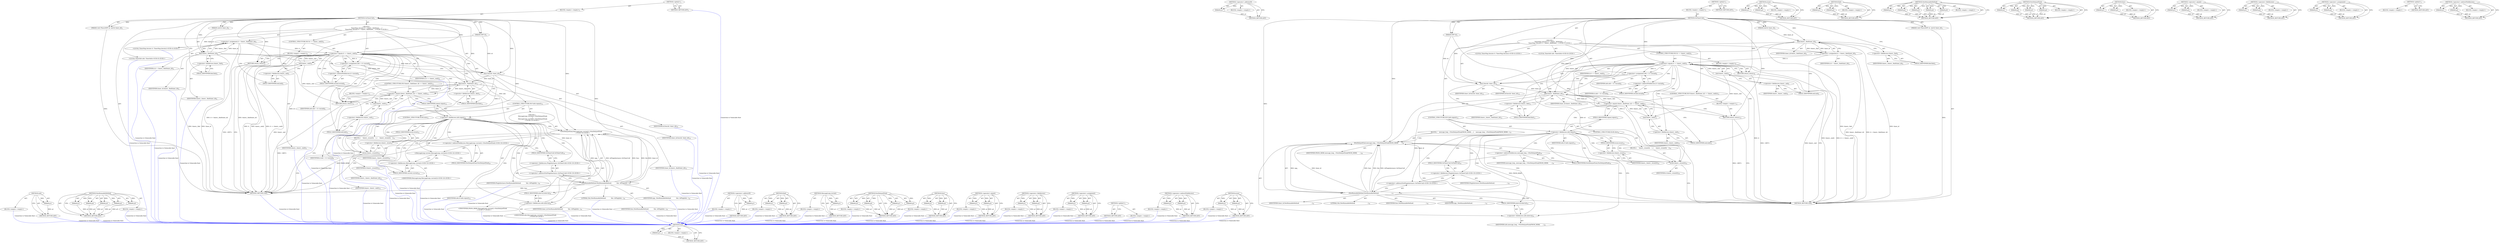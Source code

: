 digraph "erase" {
vulnerable_126 [label=<(METHOD,end)>];
vulnerable_127 [label=<(PARAM,p1)>];
vulnerable_128 [label=<(BLOCK,&lt;empty&gt;,&lt;empty&gt;)>];
vulnerable_129 [label=<(METHOD_RETURN,ANY)>];
vulnerable_155 [label=<(METHOD,&lt;operator&gt;.addressOf)>];
vulnerable_156 [label=<(PARAM,p1)>];
vulnerable_157 [label=<(BLOCK,&lt;empty&gt;,&lt;empty&gt;)>];
vulnerable_158 [label=<(METHOD_RETURN,ANY)>];
vulnerable_6 [label=<(METHOD,&lt;global&gt;)<SUB>1</SUB>>];
vulnerable_7 [label=<(BLOCK,&lt;empty&gt;,&lt;empty&gt;)<SUB>1</SUB>>];
vulnerable_8 [label=<(METHOD,OnTimerCall)<SUB>1</SUB>>];
vulnerable_9 [label=<(PARAM,void (*func)(NPP id, uint32 timer_id))<SUB>1</SUB>>];
vulnerable_10 [label=<(PARAM,NPP id)<SUB>2</SUB>>];
vulnerable_11 [label=<(PARAM,uint32 timer_id)<SUB>3</SUB>>];
vulnerable_12 [label="<(BLOCK,{
  TimerMap::iterator it = timers_.find(timer_...,{
  TimerMap::iterator it = timers_.find(timer_...)<SUB>3</SUB>>"];
vulnerable_13 [label="<(LOCAL,TimerMap.iterator it: TimerMap.iterator)<SUB>4</SUB>>"];
vulnerable_14 [label=<(&lt;operator&gt;.assignment,it = timers_.find(timer_id))<SUB>4</SUB>>];
vulnerable_15 [label=<(IDENTIFIER,it,it = timers_.find(timer_id))<SUB>4</SUB>>];
vulnerable_16 [label=<(find,timers_.find(timer_id))<SUB>4</SUB>>];
vulnerable_17 [label=<(&lt;operator&gt;.fieldAccess,timers_.find)<SUB>4</SUB>>];
vulnerable_18 [label=<(IDENTIFIER,timers_,timers_.find(timer_id))<SUB>4</SUB>>];
vulnerable_19 [label=<(FIELD_IDENTIFIER,find,find)<SUB>4</SUB>>];
vulnerable_20 [label=<(IDENTIFIER,timer_id,timers_.find(timer_id))<SUB>4</SUB>>];
vulnerable_21 [label=<(CONTROL_STRUCTURE,IF,if (it == timers_.end()))<SUB>5</SUB>>];
vulnerable_22 [label=<(&lt;operator&gt;.equals,it == timers_.end())<SUB>5</SUB>>];
vulnerable_23 [label=<(IDENTIFIER,it,it == timers_.end())<SUB>5</SUB>>];
vulnerable_24 [label=<(end,timers_.end())<SUB>5</SUB>>];
vulnerable_25 [label=<(&lt;operator&gt;.fieldAccess,timers_.end)<SUB>5</SUB>>];
vulnerable_26 [label=<(IDENTIFIER,timers_,timers_.end())<SUB>5</SUB>>];
vulnerable_27 [label=<(FIELD_IDENTIFIER,end,end)<SUB>5</SUB>>];
vulnerable_28 [label=<(BLOCK,&lt;empty&gt;,&lt;empty&gt;)<SUB>6</SUB>>];
vulnerable_29 [label=<(RETURN,return;,return;)<SUB>6</SUB>>];
vulnerable_30 [label="<(LOCAL,TimerInfo info: TimerInfo)<SUB>8</SUB>>"];
vulnerable_31 [label=<(&lt;operator&gt;.assignment,info = it-&gt;second)<SUB>8</SUB>>];
vulnerable_32 [label=<(IDENTIFIER,info,info = it-&gt;second)<SUB>8</SUB>>];
vulnerable_33 [label=<(&lt;operator&gt;.indirectFieldAccess,it-&gt;second)<SUB>8</SUB>>];
vulnerable_34 [label=<(IDENTIFIER,it,info = it-&gt;second)<SUB>8</SUB>>];
vulnerable_35 [label=<(FIELD_IDENTIFIER,second,second)<SUB>8</SUB>>];
vulnerable_36 [label=<(func,func(id, timer_id))<SUB>10</SUB>>];
vulnerable_37 [label=<(IDENTIFIER,id,func(id, timer_id))<SUB>10</SUB>>];
vulnerable_38 [label=<(IDENTIFIER,timer_id,func(id, timer_id))<SUB>10</SUB>>];
vulnerable_39 [label=<(CONTROL_STRUCTURE,IF,if (timers_.find(timer_id) == timers_.end()))<SUB>12</SUB>>];
vulnerable_40 [label=<(&lt;operator&gt;.equals,timers_.find(timer_id) == timers_.end())<SUB>12</SUB>>];
vulnerable_41 [label=<(find,timers_.find(timer_id))<SUB>12</SUB>>];
vulnerable_42 [label=<(&lt;operator&gt;.fieldAccess,timers_.find)<SUB>12</SUB>>];
vulnerable_43 [label=<(IDENTIFIER,timers_,timers_.find(timer_id))<SUB>12</SUB>>];
vulnerable_44 [label=<(FIELD_IDENTIFIER,find,find)<SUB>12</SUB>>];
vulnerable_45 [label=<(IDENTIFIER,timer_id,timers_.find(timer_id))<SUB>12</SUB>>];
vulnerable_46 [label=<(end,timers_.end())<SUB>12</SUB>>];
vulnerable_47 [label=<(&lt;operator&gt;.fieldAccess,timers_.end)<SUB>12</SUB>>];
vulnerable_48 [label=<(IDENTIFIER,timers_,timers_.end())<SUB>12</SUB>>];
vulnerable_49 [label=<(FIELD_IDENTIFIER,end,end)<SUB>12</SUB>>];
vulnerable_50 [label=<(BLOCK,&lt;empty&gt;,&lt;empty&gt;)<SUB>13</SUB>>];
vulnerable_51 [label=<(RETURN,return;,return;)<SUB>13</SUB>>];
vulnerable_52 [label=<(CONTROL_STRUCTURE,IF,if (info.repeat))<SUB>15</SUB>>];
vulnerable_53 [label=<(&lt;operator&gt;.fieldAccess,info.repeat)<SUB>15</SUB>>];
vulnerable_54 [label=<(IDENTIFIER,info,if (info.repeat))<SUB>15</SUB>>];
vulnerable_55 [label=<(FIELD_IDENTIFIER,repeat,repeat)<SUB>15</SUB>>];
vulnerable_56 [label=<(BLOCK,{
    message_loop_-&gt;PostDelayedTask(FROM_HERE,...,{
    message_loop_-&gt;PostDelayedTask(FROM_HERE,...)<SUB>15</SUB>>];
vulnerable_57 [label=<(PostDelayedTask,message_loop_-&gt;PostDelayedTask(FROM_HERE,
     ...)<SUB>16</SUB>>];
vulnerable_58 [label=<(&lt;operator&gt;.indirectFieldAccess,message_loop_-&gt;PostDelayedTask)<SUB>16</SUB>>];
vulnerable_59 [label=<(IDENTIFIER,message_loop_,message_loop_-&gt;PostDelayedTask(FROM_HERE,
     ...)<SUB>16</SUB>>];
vulnerable_60 [label=<(FIELD_IDENTIFIER,PostDelayedTask,PostDelayedTask)<SUB>16</SUB>>];
vulnerable_61 [label=<(IDENTIFIER,FROM_HERE,message_loop_-&gt;PostDelayedTask(FROM_HERE,
     ...)<SUB>16</SUB>>];
vulnerable_62 [label=<(NewRunnableMethod,NewRunnableMethod(
                            ...)<SUB>17</SUB>>];
vulnerable_63 [label=<(LITERAL,this,NewRunnableMethod(
                            ...)<SUB>18</SUB>>];
vulnerable_64 [label="<(&lt;operator&gt;.addressOf,&amp;PluginInstance::OnTimerCall)<SUB>19</SUB>>"];
vulnerable_65 [label="<(&lt;operator&gt;.fieldAccess,PluginInstance::OnTimerCall)<SUB>19</SUB>>"];
vulnerable_66 [label=<(IDENTIFIER,PluginInstance,NewRunnableMethod(
                            ...)<SUB>19</SUB>>];
vulnerable_67 [label=<(FIELD_IDENTIFIER,OnTimerCall,OnTimerCall)<SUB>19</SUB>>];
vulnerable_68 [label=<(IDENTIFIER,func,NewRunnableMethod(
                            ...)<SUB>20</SUB>>];
vulnerable_69 [label=<(IDENTIFIER,npp_,NewRunnableMethod(
                            ...)<SUB>21</SUB>>];
vulnerable_70 [label=<(IDENTIFIER,timer_id,NewRunnableMethod(
                            ...)<SUB>22</SUB>>];
vulnerable_71 [label=<(&lt;operator&gt;.fieldAccess,info.interval)<SUB>23</SUB>>];
vulnerable_72 [label=<(IDENTIFIER,info,message_loop_-&gt;PostDelayedTask(FROM_HERE,
     ...)<SUB>23</SUB>>];
vulnerable_73 [label=<(FIELD_IDENTIFIER,interval,interval)<SUB>23</SUB>>];
vulnerable_74 [label=<(CONTROL_STRUCTURE,ELSE,else)<SUB>24</SUB>>];
vulnerable_75 [label=<(BLOCK,{
     timers_.erase(it);
   },{
     timers_.erase(it);
   })<SUB>24</SUB>>];
vulnerable_76 [label=<(erase,timers_.erase(it))<SUB>25</SUB>>];
vulnerable_77 [label=<(&lt;operator&gt;.fieldAccess,timers_.erase)<SUB>25</SUB>>];
vulnerable_78 [label=<(IDENTIFIER,timers_,timers_.erase(it))<SUB>25</SUB>>];
vulnerable_79 [label=<(FIELD_IDENTIFIER,erase,erase)<SUB>25</SUB>>];
vulnerable_80 [label=<(IDENTIFIER,it,timers_.erase(it))<SUB>25</SUB>>];
vulnerable_81 [label=<(METHOD_RETURN,void)<SUB>1</SUB>>];
vulnerable_83 [label=<(METHOD_RETURN,ANY)<SUB>1</SUB>>];
vulnerable_159 [label=<(METHOD,erase)>];
vulnerable_160 [label=<(PARAM,p1)>];
vulnerable_161 [label=<(PARAM,p2)>];
vulnerable_162 [label=<(BLOCK,&lt;empty&gt;,&lt;empty&gt;)>];
vulnerable_163 [label=<(METHOD_RETURN,ANY)>];
vulnerable_111 [label=<(METHOD,find)>];
vulnerable_112 [label=<(PARAM,p1)>];
vulnerable_113 [label=<(PARAM,p2)>];
vulnerable_114 [label=<(BLOCK,&lt;empty&gt;,&lt;empty&gt;)>];
vulnerable_115 [label=<(METHOD_RETURN,ANY)>];
vulnerable_147 [label=<(METHOD,NewRunnableMethod)>];
vulnerable_148 [label=<(PARAM,p1)>];
vulnerable_149 [label=<(PARAM,p2)>];
vulnerable_150 [label=<(PARAM,p3)>];
vulnerable_151 [label=<(PARAM,p4)>];
vulnerable_152 [label=<(PARAM,p5)>];
vulnerable_153 [label=<(BLOCK,&lt;empty&gt;,&lt;empty&gt;)>];
vulnerable_154 [label=<(METHOD_RETURN,ANY)>];
vulnerable_140 [label=<(METHOD,PostDelayedTask)>];
vulnerable_141 [label=<(PARAM,p1)>];
vulnerable_142 [label=<(PARAM,p2)>];
vulnerable_143 [label=<(PARAM,p3)>];
vulnerable_144 [label=<(PARAM,p4)>];
vulnerable_145 [label=<(BLOCK,&lt;empty&gt;,&lt;empty&gt;)>];
vulnerable_146 [label=<(METHOD_RETURN,ANY)>];
vulnerable_135 [label=<(METHOD,func)>];
vulnerable_136 [label=<(PARAM,p1)>];
vulnerable_137 [label=<(PARAM,p2)>];
vulnerable_138 [label=<(BLOCK,&lt;empty&gt;,&lt;empty&gt;)>];
vulnerable_139 [label=<(METHOD_RETURN,ANY)>];
vulnerable_121 [label=<(METHOD,&lt;operator&gt;.equals)>];
vulnerable_122 [label=<(PARAM,p1)>];
vulnerable_123 [label=<(PARAM,p2)>];
vulnerable_124 [label=<(BLOCK,&lt;empty&gt;,&lt;empty&gt;)>];
vulnerable_125 [label=<(METHOD_RETURN,ANY)>];
vulnerable_116 [label=<(METHOD,&lt;operator&gt;.fieldAccess)>];
vulnerable_117 [label=<(PARAM,p1)>];
vulnerable_118 [label=<(PARAM,p2)>];
vulnerable_119 [label=<(BLOCK,&lt;empty&gt;,&lt;empty&gt;)>];
vulnerable_120 [label=<(METHOD_RETURN,ANY)>];
vulnerable_106 [label=<(METHOD,&lt;operator&gt;.assignment)>];
vulnerable_107 [label=<(PARAM,p1)>];
vulnerable_108 [label=<(PARAM,p2)>];
vulnerable_109 [label=<(BLOCK,&lt;empty&gt;,&lt;empty&gt;)>];
vulnerable_110 [label=<(METHOD_RETURN,ANY)>];
vulnerable_100 [label=<(METHOD,&lt;global&gt;)<SUB>1</SUB>>];
vulnerable_101 [label=<(BLOCK,&lt;empty&gt;,&lt;empty&gt;)>];
vulnerable_102 [label=<(METHOD_RETURN,ANY)>];
vulnerable_130 [label=<(METHOD,&lt;operator&gt;.indirectFieldAccess)>];
vulnerable_131 [label=<(PARAM,p1)>];
vulnerable_132 [label=<(PARAM,p2)>];
vulnerable_133 [label=<(BLOCK,&lt;empty&gt;,&lt;empty&gt;)>];
vulnerable_134 [label=<(METHOD_RETURN,ANY)>];
fixed_129 [label=<(METHOD,end)>];
fixed_130 [label=<(PARAM,p1)>];
fixed_131 [label=<(BLOCK,&lt;empty&gt;,&lt;empty&gt;)>];
fixed_132 [label=<(METHOD_RETURN,ANY)>];
fixed_154 [label=<(METHOD,NewRunnableMethod)>];
fixed_155 [label=<(PARAM,p1)>];
fixed_156 [label=<(PARAM,p2)>];
fixed_157 [label=<(PARAM,p3)>];
fixed_158 [label=<(PARAM,p4)>];
fixed_159 [label=<(PARAM,p5)>];
fixed_160 [label=<(BLOCK,&lt;empty&gt;,&lt;empty&gt;)>];
fixed_161 [label=<(METHOD_RETURN,ANY)>];
fixed_6 [label=<(METHOD,&lt;global&gt;)<SUB>1</SUB>>];
fixed_7 [label=<(BLOCK,&lt;empty&gt;,&lt;empty&gt;)<SUB>1</SUB>>];
fixed_8 [label=<(METHOD,OnTimerCall)<SUB>1</SUB>>];
fixed_9 [label=<(PARAM,void (*func)(NPP id, uint32 timer_id))<SUB>1</SUB>>];
fixed_10 [label=<(PARAM,NPP id)<SUB>2</SUB>>];
fixed_11 [label=<(PARAM,uint32 timer_id)<SUB>3</SUB>>];
fixed_12 [label="<(BLOCK,{
  TimerMap::iterator it = timers_.find(timer_...,{
  TimerMap::iterator it = timers_.find(timer_...)<SUB>3</SUB>>"];
fixed_13 [label="<(LOCAL,TimerMap.iterator it: TimerMap.iterator)<SUB>4</SUB>>"];
fixed_14 [label=<(&lt;operator&gt;.assignment,it = timers_.find(timer_id))<SUB>4</SUB>>];
fixed_15 [label=<(IDENTIFIER,it,it = timers_.find(timer_id))<SUB>4</SUB>>];
fixed_16 [label=<(find,timers_.find(timer_id))<SUB>4</SUB>>];
fixed_17 [label=<(&lt;operator&gt;.fieldAccess,timers_.find)<SUB>4</SUB>>];
fixed_18 [label=<(IDENTIFIER,timers_,timers_.find(timer_id))<SUB>4</SUB>>];
fixed_19 [label=<(FIELD_IDENTIFIER,find,find)<SUB>4</SUB>>];
fixed_20 [label=<(IDENTIFIER,timer_id,timers_.find(timer_id))<SUB>4</SUB>>];
fixed_21 [label=<(CONTROL_STRUCTURE,IF,if (it == timers_.end()))<SUB>5</SUB>>];
fixed_22 [label=<(&lt;operator&gt;.equals,it == timers_.end())<SUB>5</SUB>>];
fixed_23 [label=<(IDENTIFIER,it,it == timers_.end())<SUB>5</SUB>>];
fixed_24 [label=<(end,timers_.end())<SUB>5</SUB>>];
fixed_25 [label=<(&lt;operator&gt;.fieldAccess,timers_.end)<SUB>5</SUB>>];
fixed_26 [label=<(IDENTIFIER,timers_,timers_.end())<SUB>5</SUB>>];
fixed_27 [label=<(FIELD_IDENTIFIER,end,end)<SUB>5</SUB>>];
fixed_28 [label=<(BLOCK,&lt;empty&gt;,&lt;empty&gt;)<SUB>6</SUB>>];
fixed_29 [label=<(RETURN,return;,return;)<SUB>6</SUB>>];
fixed_30 [label="<(LOCAL,TimerInfo info: TimerInfo)<SUB>8</SUB>>"];
fixed_31 [label=<(&lt;operator&gt;.assignment,info = it-&gt;second)<SUB>8</SUB>>];
fixed_32 [label=<(IDENTIFIER,info,info = it-&gt;second)<SUB>8</SUB>>];
fixed_33 [label=<(&lt;operator&gt;.indirectFieldAccess,it-&gt;second)<SUB>8</SUB>>];
fixed_34 [label=<(IDENTIFIER,it,info = it-&gt;second)<SUB>8</SUB>>];
fixed_35 [label=<(FIELD_IDENTIFIER,second,second)<SUB>8</SUB>>];
fixed_36 [label=<(func,func(id, timer_id))<SUB>10</SUB>>];
fixed_37 [label=<(IDENTIFIER,id,func(id, timer_id))<SUB>10</SUB>>];
fixed_38 [label=<(IDENTIFIER,timer_id,func(id, timer_id))<SUB>10</SUB>>];
fixed_39 [label=<(CONTROL_STRUCTURE,IF,if (timers_.find(timer_id) == timers_.end()))<SUB>12</SUB>>];
fixed_40 [label=<(&lt;operator&gt;.equals,timers_.find(timer_id) == timers_.end())<SUB>12</SUB>>];
fixed_41 [label=<(find,timers_.find(timer_id))<SUB>12</SUB>>];
fixed_42 [label=<(&lt;operator&gt;.fieldAccess,timers_.find)<SUB>12</SUB>>];
fixed_43 [label=<(IDENTIFIER,timers_,timers_.find(timer_id))<SUB>12</SUB>>];
fixed_44 [label=<(FIELD_IDENTIFIER,find,find)<SUB>12</SUB>>];
fixed_45 [label=<(IDENTIFIER,timer_id,timers_.find(timer_id))<SUB>12</SUB>>];
fixed_46 [label=<(end,timers_.end())<SUB>12</SUB>>];
fixed_47 [label=<(&lt;operator&gt;.fieldAccess,timers_.end)<SUB>12</SUB>>];
fixed_48 [label=<(IDENTIFIER,timers_,timers_.end())<SUB>12</SUB>>];
fixed_49 [label=<(FIELD_IDENTIFIER,end,end)<SUB>12</SUB>>];
fixed_50 [label=<(BLOCK,&lt;empty&gt;,&lt;empty&gt;)<SUB>13</SUB>>];
fixed_51 [label=<(RETURN,return;,return;)<SUB>13</SUB>>];
fixed_52 [label=<(CONTROL_STRUCTURE,IF,if (info.repeat))<SUB>15</SUB>>];
fixed_53 [label=<(&lt;operator&gt;.fieldAccess,info.repeat)<SUB>15</SUB>>];
fixed_54 [label=<(IDENTIFIER,info,if (info.repeat))<SUB>15</SUB>>];
fixed_55 [label=<(FIELD_IDENTIFIER,repeat,repeat)<SUB>15</SUB>>];
fixed_56 [label="<(BLOCK,{
    MessageLoop::current()-&gt;PostDelayedTask(
...,{
    MessageLoop::current()-&gt;PostDelayedTask(
...)<SUB>15</SUB>>"];
fixed_57 [label="<(PostDelayedTask,MessageLoop::current()-&gt;PostDelayedTask(
      ...)<SUB>16</SUB>>"];
fixed_58 [label="<(&lt;operator&gt;.indirectFieldAccess,MessageLoop::current()-&gt;PostDelayedTask)<SUB>16</SUB>>"];
fixed_59 [label="<(MessageLoop.current,MessageLoop::current())<SUB>16</SUB>>"];
fixed_60 [label="<(&lt;operator&gt;.fieldAccess,MessageLoop::current)<SUB>16</SUB>>"];
fixed_61 [label="<(IDENTIFIER,MessageLoop,MessageLoop::current())<SUB>16</SUB>>"];
fixed_62 [label=<(FIELD_IDENTIFIER,current,current)<SUB>16</SUB>>];
fixed_63 [label=<(FIELD_IDENTIFIER,PostDelayedTask,PostDelayedTask)<SUB>16</SUB>>];
fixed_64 [label="<(IDENTIFIER,FROM_HERE,MessageLoop::current()-&gt;PostDelayedTask(
      ...)<SUB>17</SUB>>"];
fixed_65 [label=<(NewRunnableMethod,NewRunnableMethod(
            this, &amp;PluginIns...)<SUB>18</SUB>>];
fixed_66 [label=<(LITERAL,this,NewRunnableMethod(
            this, &amp;PluginIns...)<SUB>19</SUB>>];
fixed_67 [label="<(&lt;operator&gt;.addressOf,&amp;PluginInstance::OnTimerCall)<SUB>19</SUB>>"];
fixed_68 [label="<(&lt;operator&gt;.fieldAccess,PluginInstance::OnTimerCall)<SUB>19</SUB>>"];
fixed_69 [label=<(IDENTIFIER,PluginInstance,NewRunnableMethod(
            this, &amp;PluginIns...)<SUB>19</SUB>>];
fixed_70 [label=<(FIELD_IDENTIFIER,OnTimerCall,OnTimerCall)<SUB>19</SUB>>];
fixed_71 [label=<(IDENTIFIER,func,NewRunnableMethod(
            this, &amp;PluginIns...)<SUB>19</SUB>>];
fixed_72 [label=<(IDENTIFIER,npp_,NewRunnableMethod(
            this, &amp;PluginIns...)<SUB>19</SUB>>];
fixed_73 [label=<(IDENTIFIER,timer_id,NewRunnableMethod(
            this, &amp;PluginIns...)<SUB>19</SUB>>];
fixed_74 [label=<(&lt;operator&gt;.fieldAccess,info.interval)<SUB>20</SUB>>];
fixed_75 [label="<(IDENTIFIER,info,MessageLoop::current()-&gt;PostDelayedTask(
      ...)<SUB>20</SUB>>"];
fixed_76 [label=<(FIELD_IDENTIFIER,interval,interval)<SUB>20</SUB>>];
fixed_77 [label=<(CONTROL_STRUCTURE,ELSE,else)<SUB>21</SUB>>];
fixed_78 [label=<(BLOCK,{
     timers_.erase(it);
   },{
     timers_.erase(it);
   })<SUB>21</SUB>>];
fixed_79 [label=<(erase,timers_.erase(it))<SUB>22</SUB>>];
fixed_80 [label=<(&lt;operator&gt;.fieldAccess,timers_.erase)<SUB>22</SUB>>];
fixed_81 [label=<(IDENTIFIER,timers_,timers_.erase(it))<SUB>22</SUB>>];
fixed_82 [label=<(FIELD_IDENTIFIER,erase,erase)<SUB>22</SUB>>];
fixed_83 [label=<(IDENTIFIER,it,timers_.erase(it))<SUB>22</SUB>>];
fixed_84 [label=<(METHOD_RETURN,void)<SUB>1</SUB>>];
fixed_86 [label=<(METHOD_RETURN,ANY)<SUB>1</SUB>>];
fixed_162 [label=<(METHOD,&lt;operator&gt;.addressOf)>];
fixed_163 [label=<(PARAM,p1)>];
fixed_164 [label=<(BLOCK,&lt;empty&gt;,&lt;empty&gt;)>];
fixed_165 [label=<(METHOD_RETURN,ANY)>];
fixed_114 [label=<(METHOD,find)>];
fixed_115 [label=<(PARAM,p1)>];
fixed_116 [label=<(PARAM,p2)>];
fixed_117 [label=<(BLOCK,&lt;empty&gt;,&lt;empty&gt;)>];
fixed_118 [label=<(METHOD_RETURN,ANY)>];
fixed_150 [label=<(METHOD,MessageLoop.current)>];
fixed_151 [label=<(PARAM,p1)>];
fixed_152 [label=<(BLOCK,&lt;empty&gt;,&lt;empty&gt;)>];
fixed_153 [label=<(METHOD_RETURN,ANY)>];
fixed_143 [label=<(METHOD,PostDelayedTask)>];
fixed_144 [label=<(PARAM,p1)>];
fixed_145 [label=<(PARAM,p2)>];
fixed_146 [label=<(PARAM,p3)>];
fixed_147 [label=<(PARAM,p4)>];
fixed_148 [label=<(BLOCK,&lt;empty&gt;,&lt;empty&gt;)>];
fixed_149 [label=<(METHOD_RETURN,ANY)>];
fixed_138 [label=<(METHOD,func)>];
fixed_139 [label=<(PARAM,p1)>];
fixed_140 [label=<(PARAM,p2)>];
fixed_141 [label=<(BLOCK,&lt;empty&gt;,&lt;empty&gt;)>];
fixed_142 [label=<(METHOD_RETURN,ANY)>];
fixed_124 [label=<(METHOD,&lt;operator&gt;.equals)>];
fixed_125 [label=<(PARAM,p1)>];
fixed_126 [label=<(PARAM,p2)>];
fixed_127 [label=<(BLOCK,&lt;empty&gt;,&lt;empty&gt;)>];
fixed_128 [label=<(METHOD_RETURN,ANY)>];
fixed_119 [label=<(METHOD,&lt;operator&gt;.fieldAccess)>];
fixed_120 [label=<(PARAM,p1)>];
fixed_121 [label=<(PARAM,p2)>];
fixed_122 [label=<(BLOCK,&lt;empty&gt;,&lt;empty&gt;)>];
fixed_123 [label=<(METHOD_RETURN,ANY)>];
fixed_109 [label=<(METHOD,&lt;operator&gt;.assignment)>];
fixed_110 [label=<(PARAM,p1)>];
fixed_111 [label=<(PARAM,p2)>];
fixed_112 [label=<(BLOCK,&lt;empty&gt;,&lt;empty&gt;)>];
fixed_113 [label=<(METHOD_RETURN,ANY)>];
fixed_103 [label=<(METHOD,&lt;global&gt;)<SUB>1</SUB>>];
fixed_104 [label=<(BLOCK,&lt;empty&gt;,&lt;empty&gt;)>];
fixed_105 [label=<(METHOD_RETURN,ANY)>];
fixed_133 [label=<(METHOD,&lt;operator&gt;.indirectFieldAccess)>];
fixed_134 [label=<(PARAM,p1)>];
fixed_135 [label=<(PARAM,p2)>];
fixed_136 [label=<(BLOCK,&lt;empty&gt;,&lt;empty&gt;)>];
fixed_137 [label=<(METHOD_RETURN,ANY)>];
fixed_166 [label=<(METHOD,erase)>];
fixed_167 [label=<(PARAM,p1)>];
fixed_168 [label=<(PARAM,p2)>];
fixed_169 [label=<(BLOCK,&lt;empty&gt;,&lt;empty&gt;)>];
fixed_170 [label=<(METHOD_RETURN,ANY)>];
vulnerable_126 -> vulnerable_127  [key=0, label="AST: "];
vulnerable_126 -> vulnerable_127  [key=1, label="DDG: "];
vulnerable_126 -> vulnerable_128  [key=0, label="AST: "];
vulnerable_126 -> vulnerable_129  [key=0, label="AST: "];
vulnerable_126 -> vulnerable_129  [key=1, label="CFG: "];
vulnerable_127 -> vulnerable_129  [key=0, label="DDG: p1"];
vulnerable_155 -> vulnerable_156  [key=0, label="AST: "];
vulnerable_155 -> vulnerable_156  [key=1, label="DDG: "];
vulnerable_155 -> vulnerable_157  [key=0, label="AST: "];
vulnerable_155 -> vulnerable_158  [key=0, label="AST: "];
vulnerable_155 -> vulnerable_158  [key=1, label="CFG: "];
vulnerable_156 -> vulnerable_158  [key=0, label="DDG: p1"];
vulnerable_6 -> vulnerable_7  [key=0, label="AST: "];
vulnerable_6 -> vulnerable_83  [key=0, label="AST: "];
vulnerable_6 -> vulnerable_83  [key=1, label="CFG: "];
vulnerable_7 -> vulnerable_8  [key=0, label="AST: "];
vulnerable_8 -> vulnerable_9  [key=0, label="AST: "];
vulnerable_8 -> vulnerable_9  [key=1, label="DDG: "];
vulnerable_8 -> vulnerable_10  [key=0, label="AST: "];
vulnerable_8 -> vulnerable_10  [key=1, label="DDG: "];
vulnerable_8 -> vulnerable_11  [key=0, label="AST: "];
vulnerable_8 -> vulnerable_11  [key=1, label="DDG: "];
vulnerable_8 -> vulnerable_12  [key=0, label="AST: "];
vulnerable_8 -> vulnerable_81  [key=0, label="AST: "];
vulnerable_8 -> vulnerable_19  [key=0, label="CFG: "];
vulnerable_8 -> vulnerable_36  [key=0, label="DDG: "];
vulnerable_8 -> vulnerable_16  [key=0, label="DDG: "];
vulnerable_8 -> vulnerable_22  [key=0, label="DDG: "];
vulnerable_8 -> vulnerable_29  [key=0, label="DDG: "];
vulnerable_8 -> vulnerable_51  [key=0, label="DDG: "];
vulnerable_8 -> vulnerable_41  [key=0, label="DDG: "];
vulnerable_8 -> vulnerable_57  [key=0, label="DDG: "];
vulnerable_8 -> vulnerable_62  [key=0, label="DDG: "];
vulnerable_8 -> vulnerable_76  [key=0, label="DDG: "];
vulnerable_9 -> vulnerable_81  [key=0, label="DDG: "];
vulnerable_10 -> vulnerable_81  [key=0, label="DDG: id"];
vulnerable_10 -> vulnerable_36  [key=0, label="DDG: id"];
vulnerable_11 -> vulnerable_16  [key=0, label="DDG: timer_id"];
vulnerable_12 -> vulnerable_13  [key=0, label="AST: "];
vulnerable_12 -> vulnerable_14  [key=0, label="AST: "];
vulnerable_12 -> vulnerable_21  [key=0, label="AST: "];
vulnerable_12 -> vulnerable_30  [key=0, label="AST: "];
vulnerable_12 -> vulnerable_31  [key=0, label="AST: "];
vulnerable_12 -> vulnerable_36  [key=0, label="AST: "];
vulnerable_12 -> vulnerable_39  [key=0, label="AST: "];
vulnerable_12 -> vulnerable_52  [key=0, label="AST: "];
vulnerable_14 -> vulnerable_15  [key=0, label="AST: "];
vulnerable_14 -> vulnerable_16  [key=0, label="AST: "];
vulnerable_14 -> vulnerable_27  [key=0, label="CFG: "];
vulnerable_14 -> vulnerable_81  [key=0, label="DDG: timers_.find(timer_id)"];
vulnerable_14 -> vulnerable_81  [key=1, label="DDG: it = timers_.find(timer_id)"];
vulnerable_14 -> vulnerable_22  [key=0, label="DDG: it"];
vulnerable_16 -> vulnerable_17  [key=0, label="AST: "];
vulnerable_16 -> vulnerable_20  [key=0, label="AST: "];
vulnerable_16 -> vulnerable_14  [key=0, label="CFG: "];
vulnerable_16 -> vulnerable_14  [key=1, label="DDG: timers_.find"];
vulnerable_16 -> vulnerable_14  [key=2, label="DDG: timer_id"];
vulnerable_16 -> vulnerable_81  [key=0, label="DDG: timers_.find"];
vulnerable_16 -> vulnerable_81  [key=1, label="DDG: timer_id"];
vulnerable_16 -> vulnerable_36  [key=0, label="DDG: timer_id"];
vulnerable_16 -> vulnerable_41  [key=0, label="DDG: timers_.find"];
vulnerable_17 -> vulnerable_18  [key=0, label="AST: "];
vulnerable_17 -> vulnerable_19  [key=0, label="AST: "];
vulnerable_17 -> vulnerable_16  [key=0, label="CFG: "];
vulnerable_19 -> vulnerable_17  [key=0, label="CFG: "];
vulnerable_21 -> vulnerable_22  [key=0, label="AST: "];
vulnerable_21 -> vulnerable_28  [key=0, label="AST: "];
vulnerable_22 -> vulnerable_23  [key=0, label="AST: "];
vulnerable_22 -> vulnerable_24  [key=0, label="AST: "];
vulnerable_22 -> vulnerable_29  [key=0, label="CFG: "];
vulnerable_22 -> vulnerable_29  [key=1, label="CDG: "];
vulnerable_22 -> vulnerable_35  [key=0, label="CFG: "];
vulnerable_22 -> vulnerable_35  [key=1, label="CDG: "];
vulnerable_22 -> vulnerable_81  [key=0, label="DDG: it"];
vulnerable_22 -> vulnerable_81  [key=1, label="DDG: timers_.end()"];
vulnerable_22 -> vulnerable_81  [key=2, label="DDG: it == timers_.end()"];
vulnerable_22 -> vulnerable_31  [key=0, label="DDG: it"];
vulnerable_22 -> vulnerable_31  [key=1, label="CDG: "];
vulnerable_22 -> vulnerable_76  [key=0, label="DDG: it"];
vulnerable_22 -> vulnerable_47  [key=0, label="CDG: "];
vulnerable_22 -> vulnerable_49  [key=0, label="CDG: "];
vulnerable_22 -> vulnerable_33  [key=0, label="CDG: "];
vulnerable_22 -> vulnerable_42  [key=0, label="CDG: "];
vulnerable_22 -> vulnerable_36  [key=0, label="CDG: "];
vulnerable_22 -> vulnerable_46  [key=0, label="CDG: "];
vulnerable_22 -> vulnerable_41  [key=0, label="CDG: "];
vulnerable_22 -> vulnerable_40  [key=0, label="CDG: "];
vulnerable_22 -> vulnerable_44  [key=0, label="CDG: "];
vulnerable_24 -> vulnerable_25  [key=0, label="AST: "];
vulnerable_24 -> vulnerable_22  [key=0, label="CFG: "];
vulnerable_24 -> vulnerable_22  [key=1, label="DDG: timers_.end"];
vulnerable_24 -> vulnerable_81  [key=0, label="DDG: timers_.end"];
vulnerable_24 -> vulnerable_46  [key=0, label="DDG: timers_.end"];
vulnerable_25 -> vulnerable_26  [key=0, label="AST: "];
vulnerable_25 -> vulnerable_27  [key=0, label="AST: "];
vulnerable_25 -> vulnerable_24  [key=0, label="CFG: "];
vulnerable_27 -> vulnerable_25  [key=0, label="CFG: "];
vulnerable_28 -> vulnerable_29  [key=0, label="AST: "];
vulnerable_29 -> vulnerable_81  [key=0, label="CFG: "];
vulnerable_29 -> vulnerable_81  [key=1, label="DDG: &lt;RET&gt;"];
vulnerable_31 -> vulnerable_32  [key=0, label="AST: "];
vulnerable_31 -> vulnerable_33  [key=0, label="AST: "];
vulnerable_31 -> vulnerable_36  [key=0, label="CFG: "];
vulnerable_31 -> vulnerable_57  [key=0, label="DDG: info"];
vulnerable_33 -> vulnerable_34  [key=0, label="AST: "];
vulnerable_33 -> vulnerable_35  [key=0, label="AST: "];
vulnerable_33 -> vulnerable_31  [key=0, label="CFG: "];
vulnerable_35 -> vulnerable_33  [key=0, label="CFG: "];
vulnerable_36 -> vulnerable_37  [key=0, label="AST: "];
vulnerable_36 -> vulnerable_38  [key=0, label="AST: "];
vulnerable_36 -> vulnerable_44  [key=0, label="CFG: "];
vulnerable_36 -> vulnerable_41  [key=0, label="DDG: timer_id"];
vulnerable_39 -> vulnerable_40  [key=0, label="AST: "];
vulnerable_39 -> vulnerable_50  [key=0, label="AST: "];
vulnerable_40 -> vulnerable_41  [key=0, label="AST: "];
vulnerable_40 -> vulnerable_46  [key=0, label="AST: "];
vulnerable_40 -> vulnerable_51  [key=0, label="CFG: "];
vulnerable_40 -> vulnerable_51  [key=1, label="CDG: "];
vulnerable_40 -> vulnerable_55  [key=0, label="CFG: "];
vulnerable_40 -> vulnerable_55  [key=1, label="CDG: "];
vulnerable_40 -> vulnerable_53  [key=0, label="CDG: "];
vulnerable_41 -> vulnerable_42  [key=0, label="AST: "];
vulnerable_41 -> vulnerable_45  [key=0, label="AST: "];
vulnerable_41 -> vulnerable_49  [key=0, label="CFG: "];
vulnerable_41 -> vulnerable_40  [key=0, label="DDG: timers_.find"];
vulnerable_41 -> vulnerable_40  [key=1, label="DDG: timer_id"];
vulnerable_41 -> vulnerable_62  [key=0, label="DDG: timer_id"];
vulnerable_42 -> vulnerable_43  [key=0, label="AST: "];
vulnerable_42 -> vulnerable_44  [key=0, label="AST: "];
vulnerable_42 -> vulnerable_41  [key=0, label="CFG: "];
vulnerable_44 -> vulnerable_42  [key=0, label="CFG: "];
vulnerable_46 -> vulnerable_47  [key=0, label="AST: "];
vulnerable_46 -> vulnerable_40  [key=0, label="CFG: "];
vulnerable_46 -> vulnerable_40  [key=1, label="DDG: timers_.end"];
vulnerable_47 -> vulnerable_48  [key=0, label="AST: "];
vulnerable_47 -> vulnerable_49  [key=0, label="AST: "];
vulnerable_47 -> vulnerable_46  [key=0, label="CFG: "];
vulnerable_49 -> vulnerable_47  [key=0, label="CFG: "];
vulnerable_50 -> vulnerable_51  [key=0, label="AST: "];
vulnerable_51 -> vulnerable_81  [key=0, label="CFG: "];
vulnerable_51 -> vulnerable_81  [key=1, label="DDG: &lt;RET&gt;"];
vulnerable_52 -> vulnerable_53  [key=0, label="AST: "];
vulnerable_52 -> vulnerable_56  [key=0, label="AST: "];
vulnerable_52 -> vulnerable_74  [key=0, label="AST: "];
vulnerable_53 -> vulnerable_54  [key=0, label="AST: "];
vulnerable_53 -> vulnerable_55  [key=0, label="AST: "];
vulnerable_53 -> vulnerable_60  [key=0, label="CFG: "];
vulnerable_53 -> vulnerable_60  [key=1, label="CDG: "];
vulnerable_53 -> vulnerable_79  [key=0, label="CFG: "];
vulnerable_53 -> vulnerable_79  [key=1, label="CDG: "];
vulnerable_53 -> vulnerable_58  [key=0, label="CDG: "];
vulnerable_53 -> vulnerable_73  [key=0, label="CDG: "];
vulnerable_53 -> vulnerable_77  [key=0, label="CDG: "];
vulnerable_53 -> vulnerable_64  [key=0, label="CDG: "];
vulnerable_53 -> vulnerable_57  [key=0, label="CDG: "];
vulnerable_53 -> vulnerable_71  [key=0, label="CDG: "];
vulnerable_53 -> vulnerable_67  [key=0, label="CDG: "];
vulnerable_53 -> vulnerable_76  [key=0, label="CDG: "];
vulnerable_53 -> vulnerable_65  [key=0, label="CDG: "];
vulnerable_53 -> vulnerable_62  [key=0, label="CDG: "];
vulnerable_55 -> vulnerable_53  [key=0, label="CFG: "];
vulnerable_56 -> vulnerable_57  [key=0, label="AST: "];
vulnerable_57 -> vulnerable_58  [key=0, label="AST: "];
vulnerable_57 -> vulnerable_61  [key=0, label="AST: "];
vulnerable_57 -> vulnerable_62  [key=0, label="AST: "];
vulnerable_57 -> vulnerable_71  [key=0, label="AST: "];
vulnerable_57 -> vulnerable_81  [key=0, label="CFG: "];
vulnerable_57 -> vulnerable_81  [key=1, label="DDG: FROM_HERE"];
vulnerable_58 -> vulnerable_59  [key=0, label="AST: "];
vulnerable_58 -> vulnerable_60  [key=0, label="AST: "];
vulnerable_58 -> vulnerable_67  [key=0, label="CFG: "];
vulnerable_60 -> vulnerable_58  [key=0, label="CFG: "];
vulnerable_62 -> vulnerable_63  [key=0, label="AST: "];
vulnerable_62 -> vulnerable_64  [key=0, label="AST: "];
vulnerable_62 -> vulnerable_68  [key=0, label="AST: "];
vulnerable_62 -> vulnerable_69  [key=0, label="AST: "];
vulnerable_62 -> vulnerable_70  [key=0, label="AST: "];
vulnerable_62 -> vulnerable_73  [key=0, label="CFG: "];
vulnerable_62 -> vulnerable_81  [key=0, label="DDG: func"];
vulnerable_62 -> vulnerable_57  [key=0, label="DDG: timer_id"];
vulnerable_62 -> vulnerable_57  [key=1, label="DDG: func"];
vulnerable_62 -> vulnerable_57  [key=2, label="DDG: this"];
vulnerable_62 -> vulnerable_57  [key=3, label="DDG: &amp;PluginInstance::OnTimerCall"];
vulnerable_62 -> vulnerable_57  [key=4, label="DDG: npp_"];
vulnerable_64 -> vulnerable_65  [key=0, label="AST: "];
vulnerable_64 -> vulnerable_62  [key=0, label="CFG: "];
vulnerable_65 -> vulnerable_66  [key=0, label="AST: "];
vulnerable_65 -> vulnerable_67  [key=0, label="AST: "];
vulnerable_65 -> vulnerable_64  [key=0, label="CFG: "];
vulnerable_67 -> vulnerable_65  [key=0, label="CFG: "];
vulnerable_71 -> vulnerable_72  [key=0, label="AST: "];
vulnerable_71 -> vulnerable_73  [key=0, label="AST: "];
vulnerable_71 -> vulnerable_57  [key=0, label="CFG: "];
vulnerable_73 -> vulnerable_71  [key=0, label="CFG: "];
vulnerable_74 -> vulnerable_75  [key=0, label="AST: "];
vulnerable_75 -> vulnerable_76  [key=0, label="AST: "];
vulnerable_76 -> vulnerable_77  [key=0, label="AST: "];
vulnerable_76 -> vulnerable_80  [key=0, label="AST: "];
vulnerable_76 -> vulnerable_81  [key=0, label="CFG: "];
vulnerable_77 -> vulnerable_78  [key=0, label="AST: "];
vulnerable_77 -> vulnerable_79  [key=0, label="AST: "];
vulnerable_77 -> vulnerable_76  [key=0, label="CFG: "];
vulnerable_79 -> vulnerable_77  [key=0, label="CFG: "];
vulnerable_159 -> vulnerable_160  [key=0, label="AST: "];
vulnerable_159 -> vulnerable_160  [key=1, label="DDG: "];
vulnerable_159 -> vulnerable_162  [key=0, label="AST: "];
vulnerable_159 -> vulnerable_161  [key=0, label="AST: "];
vulnerable_159 -> vulnerable_161  [key=1, label="DDG: "];
vulnerable_159 -> vulnerable_163  [key=0, label="AST: "];
vulnerable_159 -> vulnerable_163  [key=1, label="CFG: "];
vulnerable_160 -> vulnerable_163  [key=0, label="DDG: p1"];
vulnerable_161 -> vulnerable_163  [key=0, label="DDG: p2"];
vulnerable_111 -> vulnerable_112  [key=0, label="AST: "];
vulnerable_111 -> vulnerable_112  [key=1, label="DDG: "];
vulnerable_111 -> vulnerable_114  [key=0, label="AST: "];
vulnerable_111 -> vulnerable_113  [key=0, label="AST: "];
vulnerable_111 -> vulnerable_113  [key=1, label="DDG: "];
vulnerable_111 -> vulnerable_115  [key=0, label="AST: "];
vulnerable_111 -> vulnerable_115  [key=1, label="CFG: "];
vulnerable_112 -> vulnerable_115  [key=0, label="DDG: p1"];
vulnerable_113 -> vulnerable_115  [key=0, label="DDG: p2"];
vulnerable_147 -> vulnerable_148  [key=0, label="AST: "];
vulnerable_147 -> vulnerable_148  [key=1, label="DDG: "];
vulnerable_147 -> vulnerable_153  [key=0, label="AST: "];
vulnerable_147 -> vulnerable_149  [key=0, label="AST: "];
vulnerable_147 -> vulnerable_149  [key=1, label="DDG: "];
vulnerable_147 -> vulnerable_154  [key=0, label="AST: "];
vulnerable_147 -> vulnerable_154  [key=1, label="CFG: "];
vulnerable_147 -> vulnerable_150  [key=0, label="AST: "];
vulnerable_147 -> vulnerable_150  [key=1, label="DDG: "];
vulnerable_147 -> vulnerable_151  [key=0, label="AST: "];
vulnerable_147 -> vulnerable_151  [key=1, label="DDG: "];
vulnerable_147 -> vulnerable_152  [key=0, label="AST: "];
vulnerable_147 -> vulnerable_152  [key=1, label="DDG: "];
vulnerable_148 -> vulnerable_154  [key=0, label="DDG: p1"];
vulnerable_149 -> vulnerable_154  [key=0, label="DDG: p2"];
vulnerable_150 -> vulnerable_154  [key=0, label="DDG: p3"];
vulnerable_151 -> vulnerable_154  [key=0, label="DDG: p4"];
vulnerable_152 -> vulnerable_154  [key=0, label="DDG: p5"];
vulnerable_140 -> vulnerable_141  [key=0, label="AST: "];
vulnerable_140 -> vulnerable_141  [key=1, label="DDG: "];
vulnerable_140 -> vulnerable_145  [key=0, label="AST: "];
vulnerable_140 -> vulnerable_142  [key=0, label="AST: "];
vulnerable_140 -> vulnerable_142  [key=1, label="DDG: "];
vulnerable_140 -> vulnerable_146  [key=0, label="AST: "];
vulnerable_140 -> vulnerable_146  [key=1, label="CFG: "];
vulnerable_140 -> vulnerable_143  [key=0, label="AST: "];
vulnerable_140 -> vulnerable_143  [key=1, label="DDG: "];
vulnerable_140 -> vulnerable_144  [key=0, label="AST: "];
vulnerable_140 -> vulnerable_144  [key=1, label="DDG: "];
vulnerable_141 -> vulnerable_146  [key=0, label="DDG: p1"];
vulnerable_142 -> vulnerable_146  [key=0, label="DDG: p2"];
vulnerable_143 -> vulnerable_146  [key=0, label="DDG: p3"];
vulnerable_144 -> vulnerable_146  [key=0, label="DDG: p4"];
vulnerable_135 -> vulnerable_136  [key=0, label="AST: "];
vulnerable_135 -> vulnerable_136  [key=1, label="DDG: "];
vulnerable_135 -> vulnerable_138  [key=0, label="AST: "];
vulnerable_135 -> vulnerable_137  [key=0, label="AST: "];
vulnerable_135 -> vulnerable_137  [key=1, label="DDG: "];
vulnerable_135 -> vulnerable_139  [key=0, label="AST: "];
vulnerable_135 -> vulnerable_139  [key=1, label="CFG: "];
vulnerable_136 -> vulnerable_139  [key=0, label="DDG: p1"];
vulnerable_137 -> vulnerable_139  [key=0, label="DDG: p2"];
vulnerable_121 -> vulnerable_122  [key=0, label="AST: "];
vulnerable_121 -> vulnerable_122  [key=1, label="DDG: "];
vulnerable_121 -> vulnerable_124  [key=0, label="AST: "];
vulnerable_121 -> vulnerable_123  [key=0, label="AST: "];
vulnerable_121 -> vulnerable_123  [key=1, label="DDG: "];
vulnerable_121 -> vulnerable_125  [key=0, label="AST: "];
vulnerable_121 -> vulnerable_125  [key=1, label="CFG: "];
vulnerable_122 -> vulnerable_125  [key=0, label="DDG: p1"];
vulnerable_123 -> vulnerable_125  [key=0, label="DDG: p2"];
vulnerable_116 -> vulnerable_117  [key=0, label="AST: "];
vulnerable_116 -> vulnerable_117  [key=1, label="DDG: "];
vulnerable_116 -> vulnerable_119  [key=0, label="AST: "];
vulnerable_116 -> vulnerable_118  [key=0, label="AST: "];
vulnerable_116 -> vulnerable_118  [key=1, label="DDG: "];
vulnerable_116 -> vulnerable_120  [key=0, label="AST: "];
vulnerable_116 -> vulnerable_120  [key=1, label="CFG: "];
vulnerable_117 -> vulnerable_120  [key=0, label="DDG: p1"];
vulnerable_118 -> vulnerable_120  [key=0, label="DDG: p2"];
vulnerable_106 -> vulnerable_107  [key=0, label="AST: "];
vulnerable_106 -> vulnerable_107  [key=1, label="DDG: "];
vulnerable_106 -> vulnerable_109  [key=0, label="AST: "];
vulnerable_106 -> vulnerable_108  [key=0, label="AST: "];
vulnerable_106 -> vulnerable_108  [key=1, label="DDG: "];
vulnerable_106 -> vulnerable_110  [key=0, label="AST: "];
vulnerable_106 -> vulnerable_110  [key=1, label="CFG: "];
vulnerable_107 -> vulnerable_110  [key=0, label="DDG: p1"];
vulnerable_108 -> vulnerable_110  [key=0, label="DDG: p2"];
vulnerable_100 -> vulnerable_101  [key=0, label="AST: "];
vulnerable_100 -> vulnerable_102  [key=0, label="AST: "];
vulnerable_100 -> vulnerable_102  [key=1, label="CFG: "];
vulnerable_130 -> vulnerable_131  [key=0, label="AST: "];
vulnerable_130 -> vulnerable_131  [key=1, label="DDG: "];
vulnerable_130 -> vulnerable_133  [key=0, label="AST: "];
vulnerable_130 -> vulnerable_132  [key=0, label="AST: "];
vulnerable_130 -> vulnerable_132  [key=1, label="DDG: "];
vulnerable_130 -> vulnerable_134  [key=0, label="AST: "];
vulnerable_130 -> vulnerable_134  [key=1, label="CFG: "];
vulnerable_131 -> vulnerable_134  [key=0, label="DDG: p1"];
vulnerable_132 -> vulnerable_134  [key=0, label="DDG: p2"];
fixed_129 -> fixed_130  [key=0, label="AST: "];
fixed_129 -> fixed_130  [key=1, label="DDG: "];
fixed_129 -> fixed_131  [key=0, label="AST: "];
fixed_129 -> fixed_132  [key=0, label="AST: "];
fixed_129 -> fixed_132  [key=1, label="CFG: "];
fixed_130 -> fixed_132  [key=0, label="DDG: p1"];
fixed_131 -> vulnerable_126  [color=blue, key=0, label="Connection to Vulnerable Root", penwidth="2.0", style=dashed];
fixed_132 -> vulnerable_126  [color=blue, key=0, label="Connection to Vulnerable Root", penwidth="2.0", style=dashed];
fixed_154 -> fixed_155  [key=0, label="AST: "];
fixed_154 -> fixed_155  [key=1, label="DDG: "];
fixed_154 -> fixed_160  [key=0, label="AST: "];
fixed_154 -> fixed_156  [key=0, label="AST: "];
fixed_154 -> fixed_156  [key=1, label="DDG: "];
fixed_154 -> fixed_161  [key=0, label="AST: "];
fixed_154 -> fixed_161  [key=1, label="CFG: "];
fixed_154 -> fixed_157  [key=0, label="AST: "];
fixed_154 -> fixed_157  [key=1, label="DDG: "];
fixed_154 -> fixed_158  [key=0, label="AST: "];
fixed_154 -> fixed_158  [key=1, label="DDG: "];
fixed_154 -> fixed_159  [key=0, label="AST: "];
fixed_154 -> fixed_159  [key=1, label="DDG: "];
fixed_155 -> fixed_161  [key=0, label="DDG: p1"];
fixed_156 -> fixed_161  [key=0, label="DDG: p2"];
fixed_157 -> fixed_161  [key=0, label="DDG: p3"];
fixed_158 -> fixed_161  [key=0, label="DDG: p4"];
fixed_159 -> fixed_161  [key=0, label="DDG: p5"];
fixed_160 -> vulnerable_126  [color=blue, key=0, label="Connection to Vulnerable Root", penwidth="2.0", style=dashed];
fixed_161 -> vulnerable_126  [color=blue, key=0, label="Connection to Vulnerable Root", penwidth="2.0", style=dashed];
fixed_6 -> fixed_7  [key=0, label="AST: "];
fixed_6 -> fixed_86  [key=0, label="AST: "];
fixed_6 -> fixed_86  [key=1, label="CFG: "];
fixed_7 -> fixed_8  [key=0, label="AST: "];
fixed_8 -> fixed_9  [key=0, label="AST: "];
fixed_8 -> fixed_9  [key=1, label="DDG: "];
fixed_8 -> fixed_10  [key=0, label="AST: "];
fixed_8 -> fixed_10  [key=1, label="DDG: "];
fixed_8 -> fixed_11  [key=0, label="AST: "];
fixed_8 -> fixed_11  [key=1, label="DDG: "];
fixed_8 -> fixed_12  [key=0, label="AST: "];
fixed_8 -> fixed_84  [key=0, label="AST: "];
fixed_8 -> fixed_19  [key=0, label="CFG: "];
fixed_8 -> fixed_36  [key=0, label="DDG: "];
fixed_8 -> fixed_16  [key=0, label="DDG: "];
fixed_8 -> fixed_22  [key=0, label="DDG: "];
fixed_8 -> fixed_29  [key=0, label="DDG: "];
fixed_8 -> fixed_51  [key=0, label="DDG: "];
fixed_8 -> fixed_41  [key=0, label="DDG: "];
fixed_8 -> fixed_57  [key=0, label="DDG: "];
fixed_8 -> fixed_65  [key=0, label="DDG: "];
fixed_8 -> fixed_79  [key=0, label="DDG: "];
fixed_9 -> fixed_84  [key=0, label="DDG: "];
fixed_10 -> fixed_84  [key=0, label="DDG: id"];
fixed_10 -> fixed_36  [key=0, label="DDG: id"];
fixed_11 -> fixed_16  [key=0, label="DDG: timer_id"];
fixed_12 -> fixed_13  [key=0, label="AST: "];
fixed_12 -> fixed_14  [key=0, label="AST: "];
fixed_12 -> fixed_21  [key=0, label="AST: "];
fixed_12 -> fixed_30  [key=0, label="AST: "];
fixed_12 -> fixed_31  [key=0, label="AST: "];
fixed_12 -> fixed_36  [key=0, label="AST: "];
fixed_12 -> fixed_39  [key=0, label="AST: "];
fixed_12 -> fixed_52  [key=0, label="AST: "];
fixed_13 -> vulnerable_126  [color=blue, key=0, label="Connection to Vulnerable Root", penwidth="2.0", style=dashed];
fixed_14 -> fixed_15  [key=0, label="AST: "];
fixed_14 -> fixed_16  [key=0, label="AST: "];
fixed_14 -> fixed_27  [key=0, label="CFG: "];
fixed_14 -> fixed_84  [key=0, label="DDG: timers_.find(timer_id)"];
fixed_14 -> fixed_84  [key=1, label="DDG: it = timers_.find(timer_id)"];
fixed_14 -> fixed_22  [key=0, label="DDG: it"];
fixed_15 -> vulnerable_126  [color=blue, key=0, label="Connection to Vulnerable Root", penwidth="2.0", style=dashed];
fixed_16 -> fixed_17  [key=0, label="AST: "];
fixed_16 -> fixed_20  [key=0, label="AST: "];
fixed_16 -> fixed_14  [key=0, label="CFG: "];
fixed_16 -> fixed_14  [key=1, label="DDG: timers_.find"];
fixed_16 -> fixed_14  [key=2, label="DDG: timer_id"];
fixed_16 -> fixed_84  [key=0, label="DDG: timers_.find"];
fixed_16 -> fixed_84  [key=1, label="DDG: timer_id"];
fixed_16 -> fixed_36  [key=0, label="DDG: timer_id"];
fixed_16 -> fixed_41  [key=0, label="DDG: timers_.find"];
fixed_17 -> fixed_18  [key=0, label="AST: "];
fixed_17 -> fixed_19  [key=0, label="AST: "];
fixed_17 -> fixed_16  [key=0, label="CFG: "];
fixed_18 -> vulnerable_126  [color=blue, key=0, label="Connection to Vulnerable Root", penwidth="2.0", style=dashed];
fixed_19 -> fixed_17  [key=0, label="CFG: "];
fixed_20 -> vulnerable_126  [color=blue, key=0, label="Connection to Vulnerable Root", penwidth="2.0", style=dashed];
fixed_21 -> fixed_22  [key=0, label="AST: "];
fixed_21 -> fixed_28  [key=0, label="AST: "];
fixed_22 -> fixed_23  [key=0, label="AST: "];
fixed_22 -> fixed_24  [key=0, label="AST: "];
fixed_22 -> fixed_29  [key=0, label="CFG: "];
fixed_22 -> fixed_29  [key=1, label="CDG: "];
fixed_22 -> fixed_35  [key=0, label="CFG: "];
fixed_22 -> fixed_35  [key=1, label="CDG: "];
fixed_22 -> fixed_84  [key=0, label="DDG: it"];
fixed_22 -> fixed_84  [key=1, label="DDG: timers_.end()"];
fixed_22 -> fixed_84  [key=2, label="DDG: it == timers_.end()"];
fixed_22 -> fixed_31  [key=0, label="DDG: it"];
fixed_22 -> fixed_31  [key=1, label="CDG: "];
fixed_22 -> fixed_79  [key=0, label="DDG: it"];
fixed_22 -> fixed_47  [key=0, label="CDG: "];
fixed_22 -> fixed_49  [key=0, label="CDG: "];
fixed_22 -> fixed_42  [key=0, label="CDG: "];
fixed_22 -> fixed_46  [key=0, label="CDG: "];
fixed_22 -> fixed_40  [key=0, label="CDG: "];
fixed_22 -> fixed_44  [key=0, label="CDG: "];
fixed_22 -> fixed_33  [key=0, label="CDG: "];
fixed_22 -> fixed_36  [key=0, label="CDG: "];
fixed_22 -> fixed_41  [key=0, label="CDG: "];
fixed_23 -> vulnerable_126  [color=blue, key=0, label="Connection to Vulnerable Root", penwidth="2.0", style=dashed];
fixed_24 -> fixed_25  [key=0, label="AST: "];
fixed_24 -> fixed_22  [key=0, label="CFG: "];
fixed_24 -> fixed_22  [key=1, label="DDG: timers_.end"];
fixed_24 -> fixed_84  [key=0, label="DDG: timers_.end"];
fixed_24 -> fixed_46  [key=0, label="DDG: timers_.end"];
fixed_25 -> fixed_26  [key=0, label="AST: "];
fixed_25 -> fixed_27  [key=0, label="AST: "];
fixed_25 -> fixed_24  [key=0, label="CFG: "];
fixed_26 -> vulnerable_126  [color=blue, key=0, label="Connection to Vulnerable Root", penwidth="2.0", style=dashed];
fixed_27 -> fixed_25  [key=0, label="CFG: "];
fixed_28 -> fixed_29  [key=0, label="AST: "];
fixed_29 -> fixed_84  [key=0, label="CFG: "];
fixed_29 -> fixed_84  [key=1, label="DDG: &lt;RET&gt;"];
fixed_30 -> vulnerable_126  [color=blue, key=0, label="Connection to Vulnerable Root", penwidth="2.0", style=dashed];
fixed_31 -> fixed_32  [key=0, label="AST: "];
fixed_31 -> fixed_33  [key=0, label="AST: "];
fixed_31 -> fixed_36  [key=0, label="CFG: "];
fixed_31 -> fixed_57  [key=0, label="DDG: info"];
fixed_32 -> vulnerable_126  [color=blue, key=0, label="Connection to Vulnerable Root", penwidth="2.0", style=dashed];
fixed_33 -> fixed_34  [key=0, label="AST: "];
fixed_33 -> fixed_35  [key=0, label="AST: "];
fixed_33 -> fixed_31  [key=0, label="CFG: "];
fixed_34 -> vulnerable_126  [color=blue, key=0, label="Connection to Vulnerable Root", penwidth="2.0", style=dashed];
fixed_35 -> fixed_33  [key=0, label="CFG: "];
fixed_36 -> fixed_37  [key=0, label="AST: "];
fixed_36 -> fixed_38  [key=0, label="AST: "];
fixed_36 -> fixed_44  [key=0, label="CFG: "];
fixed_36 -> fixed_41  [key=0, label="DDG: timer_id"];
fixed_37 -> vulnerable_126  [color=blue, key=0, label="Connection to Vulnerable Root", penwidth="2.0", style=dashed];
fixed_38 -> vulnerable_126  [color=blue, key=0, label="Connection to Vulnerable Root", penwidth="2.0", style=dashed];
fixed_39 -> fixed_40  [key=0, label="AST: "];
fixed_39 -> fixed_50  [key=0, label="AST: "];
fixed_40 -> fixed_41  [key=0, label="AST: "];
fixed_40 -> fixed_46  [key=0, label="AST: "];
fixed_40 -> fixed_51  [key=0, label="CFG: "];
fixed_40 -> fixed_51  [key=1, label="CDG: "];
fixed_40 -> fixed_55  [key=0, label="CFG: "];
fixed_40 -> fixed_55  [key=1, label="CDG: "];
fixed_40 -> fixed_53  [key=0, label="CDG: "];
fixed_41 -> fixed_42  [key=0, label="AST: "];
fixed_41 -> fixed_45  [key=0, label="AST: "];
fixed_41 -> fixed_49  [key=0, label="CFG: "];
fixed_41 -> fixed_40  [key=0, label="DDG: timers_.find"];
fixed_41 -> fixed_40  [key=1, label="DDG: timer_id"];
fixed_41 -> fixed_65  [key=0, label="DDG: timer_id"];
fixed_42 -> fixed_43  [key=0, label="AST: "];
fixed_42 -> fixed_44  [key=0, label="AST: "];
fixed_42 -> fixed_41  [key=0, label="CFG: "];
fixed_43 -> vulnerable_126  [color=blue, key=0, label="Connection to Vulnerable Root", penwidth="2.0", style=dashed];
fixed_44 -> fixed_42  [key=0, label="CFG: "];
fixed_45 -> vulnerable_126  [color=blue, key=0, label="Connection to Vulnerable Root", penwidth="2.0", style=dashed];
fixed_46 -> fixed_47  [key=0, label="AST: "];
fixed_46 -> fixed_40  [key=0, label="CFG: "];
fixed_46 -> fixed_40  [key=1, label="DDG: timers_.end"];
fixed_47 -> fixed_48  [key=0, label="AST: "];
fixed_47 -> fixed_49  [key=0, label="AST: "];
fixed_47 -> fixed_46  [key=0, label="CFG: "];
fixed_48 -> vulnerable_126  [color=blue, key=0, label="Connection to Vulnerable Root", penwidth="2.0", style=dashed];
fixed_49 -> fixed_47  [key=0, label="CFG: "];
fixed_50 -> fixed_51  [key=0, label="AST: "];
fixed_51 -> fixed_84  [key=0, label="CFG: "];
fixed_51 -> fixed_84  [key=1, label="DDG: &lt;RET&gt;"];
fixed_52 -> fixed_53  [key=0, label="AST: "];
fixed_52 -> fixed_56  [key=0, label="AST: "];
fixed_52 -> fixed_77  [key=0, label="AST: "];
fixed_53 -> fixed_54  [key=0, label="AST: "];
fixed_53 -> fixed_55  [key=0, label="AST: "];
fixed_53 -> fixed_62  [key=0, label="CFG: "];
fixed_53 -> fixed_62  [key=1, label="CDG: "];
fixed_53 -> fixed_82  [key=0, label="CFG: "];
fixed_53 -> fixed_82  [key=1, label="CDG: "];
fixed_53 -> fixed_68  [key=0, label="CDG: "];
fixed_53 -> fixed_60  [key=0, label="CDG: "];
fixed_53 -> fixed_57  [key=0, label="CDG: "];
fixed_53 -> fixed_67  [key=0, label="CDG: "];
fixed_53 -> fixed_74  [key=0, label="CDG: "];
fixed_53 -> fixed_76  [key=0, label="CDG: "];
fixed_53 -> fixed_65  [key=0, label="CDG: "];
fixed_53 -> fixed_59  [key=0, label="CDG: "];
fixed_53 -> fixed_79  [key=0, label="CDG: "];
fixed_53 -> fixed_80  [key=0, label="CDG: "];
fixed_53 -> fixed_58  [key=0, label="CDG: "];
fixed_53 -> fixed_70  [key=0, label="CDG: "];
fixed_53 -> fixed_63  [key=0, label="CDG: "];
fixed_54 -> vulnerable_126  [color=blue, key=0, label="Connection to Vulnerable Root", penwidth="2.0", style=dashed];
fixed_55 -> fixed_53  [key=0, label="CFG: "];
fixed_56 -> fixed_57  [key=0, label="AST: "];
fixed_57 -> fixed_58  [key=0, label="AST: "];
fixed_57 -> fixed_64  [key=0, label="AST: "];
fixed_57 -> fixed_65  [key=0, label="AST: "];
fixed_57 -> fixed_74  [key=0, label="AST: "];
fixed_57 -> fixed_84  [key=0, label="CFG: "];
fixed_57 -> fixed_84  [key=1, label="DDG: FROM_HERE"];
fixed_58 -> fixed_59  [key=0, label="AST: "];
fixed_58 -> fixed_63  [key=0, label="AST: "];
fixed_58 -> fixed_70  [key=0, label="CFG: "];
fixed_59 -> fixed_60  [key=0, label="AST: "];
fixed_59 -> fixed_63  [key=0, label="CFG: "];
fixed_60 -> fixed_61  [key=0, label="AST: "];
fixed_60 -> fixed_62  [key=0, label="AST: "];
fixed_60 -> fixed_59  [key=0, label="CFG: "];
fixed_61 -> vulnerable_126  [color=blue, key=0, label="Connection to Vulnerable Root", penwidth="2.0", style=dashed];
fixed_62 -> fixed_60  [key=0, label="CFG: "];
fixed_63 -> fixed_58  [key=0, label="CFG: "];
fixed_64 -> vulnerable_126  [color=blue, key=0, label="Connection to Vulnerable Root", penwidth="2.0", style=dashed];
fixed_65 -> fixed_66  [key=0, label="AST: "];
fixed_65 -> fixed_67  [key=0, label="AST: "];
fixed_65 -> fixed_71  [key=0, label="AST: "];
fixed_65 -> fixed_72  [key=0, label="AST: "];
fixed_65 -> fixed_73  [key=0, label="AST: "];
fixed_65 -> fixed_76  [key=0, label="CFG: "];
fixed_65 -> fixed_84  [key=0, label="DDG: func"];
fixed_65 -> fixed_57  [key=0, label="DDG: &amp;PluginInstance::OnTimerCall"];
fixed_65 -> fixed_57  [key=1, label="DDG: func"];
fixed_65 -> fixed_57  [key=2, label="DDG: this"];
fixed_65 -> fixed_57  [key=3, label="DDG: timer_id"];
fixed_65 -> fixed_57  [key=4, label="DDG: npp_"];
fixed_66 -> vulnerable_126  [color=blue, key=0, label="Connection to Vulnerable Root", penwidth="2.0", style=dashed];
fixed_67 -> fixed_68  [key=0, label="AST: "];
fixed_67 -> fixed_65  [key=0, label="CFG: "];
fixed_68 -> fixed_69  [key=0, label="AST: "];
fixed_68 -> fixed_70  [key=0, label="AST: "];
fixed_68 -> fixed_67  [key=0, label="CFG: "];
fixed_69 -> vulnerable_126  [color=blue, key=0, label="Connection to Vulnerable Root", penwidth="2.0", style=dashed];
fixed_70 -> fixed_68  [key=0, label="CFG: "];
fixed_71 -> vulnerable_126  [color=blue, key=0, label="Connection to Vulnerable Root", penwidth="2.0", style=dashed];
fixed_72 -> vulnerable_126  [color=blue, key=0, label="Connection to Vulnerable Root", penwidth="2.0", style=dashed];
fixed_73 -> vulnerable_126  [color=blue, key=0, label="Connection to Vulnerable Root", penwidth="2.0", style=dashed];
fixed_74 -> fixed_75  [key=0, label="AST: "];
fixed_74 -> fixed_76  [key=0, label="AST: "];
fixed_74 -> fixed_57  [key=0, label="CFG: "];
fixed_75 -> vulnerable_126  [color=blue, key=0, label="Connection to Vulnerable Root", penwidth="2.0", style=dashed];
fixed_76 -> fixed_74  [key=0, label="CFG: "];
fixed_77 -> fixed_78  [key=0, label="AST: "];
fixed_78 -> fixed_79  [key=0, label="AST: "];
fixed_79 -> fixed_80  [key=0, label="AST: "];
fixed_79 -> fixed_83  [key=0, label="AST: "];
fixed_79 -> fixed_84  [key=0, label="CFG: "];
fixed_80 -> fixed_81  [key=0, label="AST: "];
fixed_80 -> fixed_82  [key=0, label="AST: "];
fixed_80 -> fixed_79  [key=0, label="CFG: "];
fixed_81 -> vulnerable_126  [color=blue, key=0, label="Connection to Vulnerable Root", penwidth="2.0", style=dashed];
fixed_82 -> fixed_80  [key=0, label="CFG: "];
fixed_83 -> vulnerable_126  [color=blue, key=0, label="Connection to Vulnerable Root", penwidth="2.0", style=dashed];
fixed_84 -> vulnerable_126  [color=blue, key=0, label="Connection to Vulnerable Root", penwidth="2.0", style=dashed];
fixed_86 -> vulnerable_126  [color=blue, key=0, label="Connection to Vulnerable Root", penwidth="2.0", style=dashed];
fixed_162 -> fixed_163  [key=0, label="AST: "];
fixed_162 -> fixed_163  [key=1, label="DDG: "];
fixed_162 -> fixed_164  [key=0, label="AST: "];
fixed_162 -> fixed_165  [key=0, label="AST: "];
fixed_162 -> fixed_165  [key=1, label="CFG: "];
fixed_163 -> fixed_165  [key=0, label="DDG: p1"];
fixed_164 -> vulnerable_126  [color=blue, key=0, label="Connection to Vulnerable Root", penwidth="2.0", style=dashed];
fixed_165 -> vulnerable_126  [color=blue, key=0, label="Connection to Vulnerable Root", penwidth="2.0", style=dashed];
fixed_114 -> fixed_115  [key=0, label="AST: "];
fixed_114 -> fixed_115  [key=1, label="DDG: "];
fixed_114 -> fixed_117  [key=0, label="AST: "];
fixed_114 -> fixed_116  [key=0, label="AST: "];
fixed_114 -> fixed_116  [key=1, label="DDG: "];
fixed_114 -> fixed_118  [key=0, label="AST: "];
fixed_114 -> fixed_118  [key=1, label="CFG: "];
fixed_115 -> fixed_118  [key=0, label="DDG: p1"];
fixed_116 -> fixed_118  [key=0, label="DDG: p2"];
fixed_117 -> vulnerable_126  [color=blue, key=0, label="Connection to Vulnerable Root", penwidth="2.0", style=dashed];
fixed_118 -> vulnerable_126  [color=blue, key=0, label="Connection to Vulnerable Root", penwidth="2.0", style=dashed];
fixed_150 -> fixed_151  [key=0, label="AST: "];
fixed_150 -> fixed_151  [key=1, label="DDG: "];
fixed_150 -> fixed_152  [key=0, label="AST: "];
fixed_150 -> fixed_153  [key=0, label="AST: "];
fixed_150 -> fixed_153  [key=1, label="CFG: "];
fixed_151 -> fixed_153  [key=0, label="DDG: p1"];
fixed_152 -> vulnerable_126  [color=blue, key=0, label="Connection to Vulnerable Root", penwidth="2.0", style=dashed];
fixed_153 -> vulnerable_126  [color=blue, key=0, label="Connection to Vulnerable Root", penwidth="2.0", style=dashed];
fixed_143 -> fixed_144  [key=0, label="AST: "];
fixed_143 -> fixed_144  [key=1, label="DDG: "];
fixed_143 -> fixed_148  [key=0, label="AST: "];
fixed_143 -> fixed_145  [key=0, label="AST: "];
fixed_143 -> fixed_145  [key=1, label="DDG: "];
fixed_143 -> fixed_149  [key=0, label="AST: "];
fixed_143 -> fixed_149  [key=1, label="CFG: "];
fixed_143 -> fixed_146  [key=0, label="AST: "];
fixed_143 -> fixed_146  [key=1, label="DDG: "];
fixed_143 -> fixed_147  [key=0, label="AST: "];
fixed_143 -> fixed_147  [key=1, label="DDG: "];
fixed_144 -> fixed_149  [key=0, label="DDG: p1"];
fixed_145 -> fixed_149  [key=0, label="DDG: p2"];
fixed_146 -> fixed_149  [key=0, label="DDG: p3"];
fixed_147 -> fixed_149  [key=0, label="DDG: p4"];
fixed_148 -> vulnerable_126  [color=blue, key=0, label="Connection to Vulnerable Root", penwidth="2.0", style=dashed];
fixed_149 -> vulnerable_126  [color=blue, key=0, label="Connection to Vulnerable Root", penwidth="2.0", style=dashed];
fixed_138 -> fixed_139  [key=0, label="AST: "];
fixed_138 -> fixed_139  [key=1, label="DDG: "];
fixed_138 -> fixed_141  [key=0, label="AST: "];
fixed_138 -> fixed_140  [key=0, label="AST: "];
fixed_138 -> fixed_140  [key=1, label="DDG: "];
fixed_138 -> fixed_142  [key=0, label="AST: "];
fixed_138 -> fixed_142  [key=1, label="CFG: "];
fixed_139 -> fixed_142  [key=0, label="DDG: p1"];
fixed_140 -> fixed_142  [key=0, label="DDG: p2"];
fixed_141 -> vulnerable_126  [color=blue, key=0, label="Connection to Vulnerable Root", penwidth="2.0", style=dashed];
fixed_142 -> vulnerable_126  [color=blue, key=0, label="Connection to Vulnerable Root", penwidth="2.0", style=dashed];
fixed_124 -> fixed_125  [key=0, label="AST: "];
fixed_124 -> fixed_125  [key=1, label="DDG: "];
fixed_124 -> fixed_127  [key=0, label="AST: "];
fixed_124 -> fixed_126  [key=0, label="AST: "];
fixed_124 -> fixed_126  [key=1, label="DDG: "];
fixed_124 -> fixed_128  [key=0, label="AST: "];
fixed_124 -> fixed_128  [key=1, label="CFG: "];
fixed_125 -> fixed_128  [key=0, label="DDG: p1"];
fixed_126 -> fixed_128  [key=0, label="DDG: p2"];
fixed_127 -> vulnerable_126  [color=blue, key=0, label="Connection to Vulnerable Root", penwidth="2.0", style=dashed];
fixed_128 -> vulnerable_126  [color=blue, key=0, label="Connection to Vulnerable Root", penwidth="2.0", style=dashed];
fixed_119 -> fixed_120  [key=0, label="AST: "];
fixed_119 -> fixed_120  [key=1, label="DDG: "];
fixed_119 -> fixed_122  [key=0, label="AST: "];
fixed_119 -> fixed_121  [key=0, label="AST: "];
fixed_119 -> fixed_121  [key=1, label="DDG: "];
fixed_119 -> fixed_123  [key=0, label="AST: "];
fixed_119 -> fixed_123  [key=1, label="CFG: "];
fixed_120 -> fixed_123  [key=0, label="DDG: p1"];
fixed_121 -> fixed_123  [key=0, label="DDG: p2"];
fixed_122 -> vulnerable_126  [color=blue, key=0, label="Connection to Vulnerable Root", penwidth="2.0", style=dashed];
fixed_123 -> vulnerable_126  [color=blue, key=0, label="Connection to Vulnerable Root", penwidth="2.0", style=dashed];
fixed_109 -> fixed_110  [key=0, label="AST: "];
fixed_109 -> fixed_110  [key=1, label="DDG: "];
fixed_109 -> fixed_112  [key=0, label="AST: "];
fixed_109 -> fixed_111  [key=0, label="AST: "];
fixed_109 -> fixed_111  [key=1, label="DDG: "];
fixed_109 -> fixed_113  [key=0, label="AST: "];
fixed_109 -> fixed_113  [key=1, label="CFG: "];
fixed_110 -> fixed_113  [key=0, label="DDG: p1"];
fixed_111 -> fixed_113  [key=0, label="DDG: p2"];
fixed_112 -> vulnerable_126  [color=blue, key=0, label="Connection to Vulnerable Root", penwidth="2.0", style=dashed];
fixed_113 -> vulnerable_126  [color=blue, key=0, label="Connection to Vulnerable Root", penwidth="2.0", style=dashed];
fixed_103 -> fixed_104  [key=0, label="AST: "];
fixed_103 -> fixed_105  [key=0, label="AST: "];
fixed_103 -> fixed_105  [key=1, label="CFG: "];
fixed_104 -> vulnerable_126  [color=blue, key=0, label="Connection to Vulnerable Root", penwidth="2.0", style=dashed];
fixed_105 -> vulnerable_126  [color=blue, key=0, label="Connection to Vulnerable Root", penwidth="2.0", style=dashed];
fixed_133 -> fixed_134  [key=0, label="AST: "];
fixed_133 -> fixed_134  [key=1, label="DDG: "];
fixed_133 -> fixed_136  [key=0, label="AST: "];
fixed_133 -> fixed_135  [key=0, label="AST: "];
fixed_133 -> fixed_135  [key=1, label="DDG: "];
fixed_133 -> fixed_137  [key=0, label="AST: "];
fixed_133 -> fixed_137  [key=1, label="CFG: "];
fixed_134 -> fixed_137  [key=0, label="DDG: p1"];
fixed_135 -> fixed_137  [key=0, label="DDG: p2"];
fixed_136 -> vulnerable_126  [color=blue, key=0, label="Connection to Vulnerable Root", penwidth="2.0", style=dashed];
fixed_137 -> vulnerable_126  [color=blue, key=0, label="Connection to Vulnerable Root", penwidth="2.0", style=dashed];
fixed_166 -> fixed_167  [key=0, label="AST: "];
fixed_166 -> fixed_167  [key=1, label="DDG: "];
fixed_166 -> fixed_169  [key=0, label="AST: "];
fixed_166 -> fixed_168  [key=0, label="AST: "];
fixed_166 -> fixed_168  [key=1, label="DDG: "];
fixed_166 -> fixed_170  [key=0, label="AST: "];
fixed_166 -> fixed_170  [key=1, label="CFG: "];
fixed_167 -> fixed_170  [key=0, label="DDG: p1"];
fixed_168 -> fixed_170  [key=0, label="DDG: p2"];
fixed_169 -> vulnerable_126  [color=blue, key=0, label="Connection to Vulnerable Root", penwidth="2.0", style=dashed];
fixed_170 -> vulnerable_126  [color=blue, key=0, label="Connection to Vulnerable Root", penwidth="2.0", style=dashed];
}

